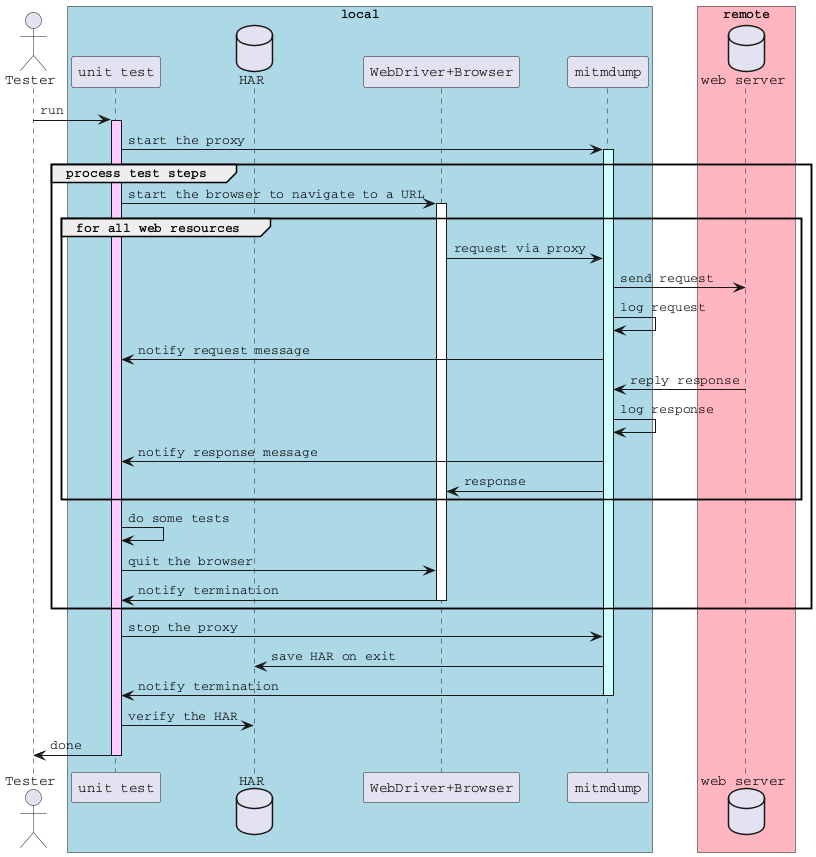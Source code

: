 @startuml sequence

skinparam defaultFontName Courier

actor       Tester      as tester
box "local" #LightBlue
participant "unit test" as script
database    HAR         as har
participant "WebDriver+Browser" as browser
participant mitmdump    as proxy
end box

box "remote" #LightPink
database    "web server"   as server
end box

tester   -> script      : run
activate script #FFccFF
script   -> proxy      : start the proxy
activate proxy #ccFFFF
group process test steps
script   -> browser    : start the browser to navigate to a URL
activate browser
group for all web resources
browser  -> proxy      : request via proxy
proxy    -> server     : send request
proxy    -> proxy      : log request
proxy    -> script     : notify request message
server   -> proxy      : reply response
proxy    -> proxy      : log response
proxy    -> script     : notify response message
proxy    -> browser    : response
end
script   -> script     : do some tests
script   -> browser    : quit the browser
browser  -> script     : notify termination
deactivate browser
end
script   -> proxy      : stop the proxy
proxy    -> har        : save HAR on exit
proxy    -> script     : notify termination
deactivate proxy
script   -> har        : verify the HAR
script   -> tester     : done
deactivate script
@enduml